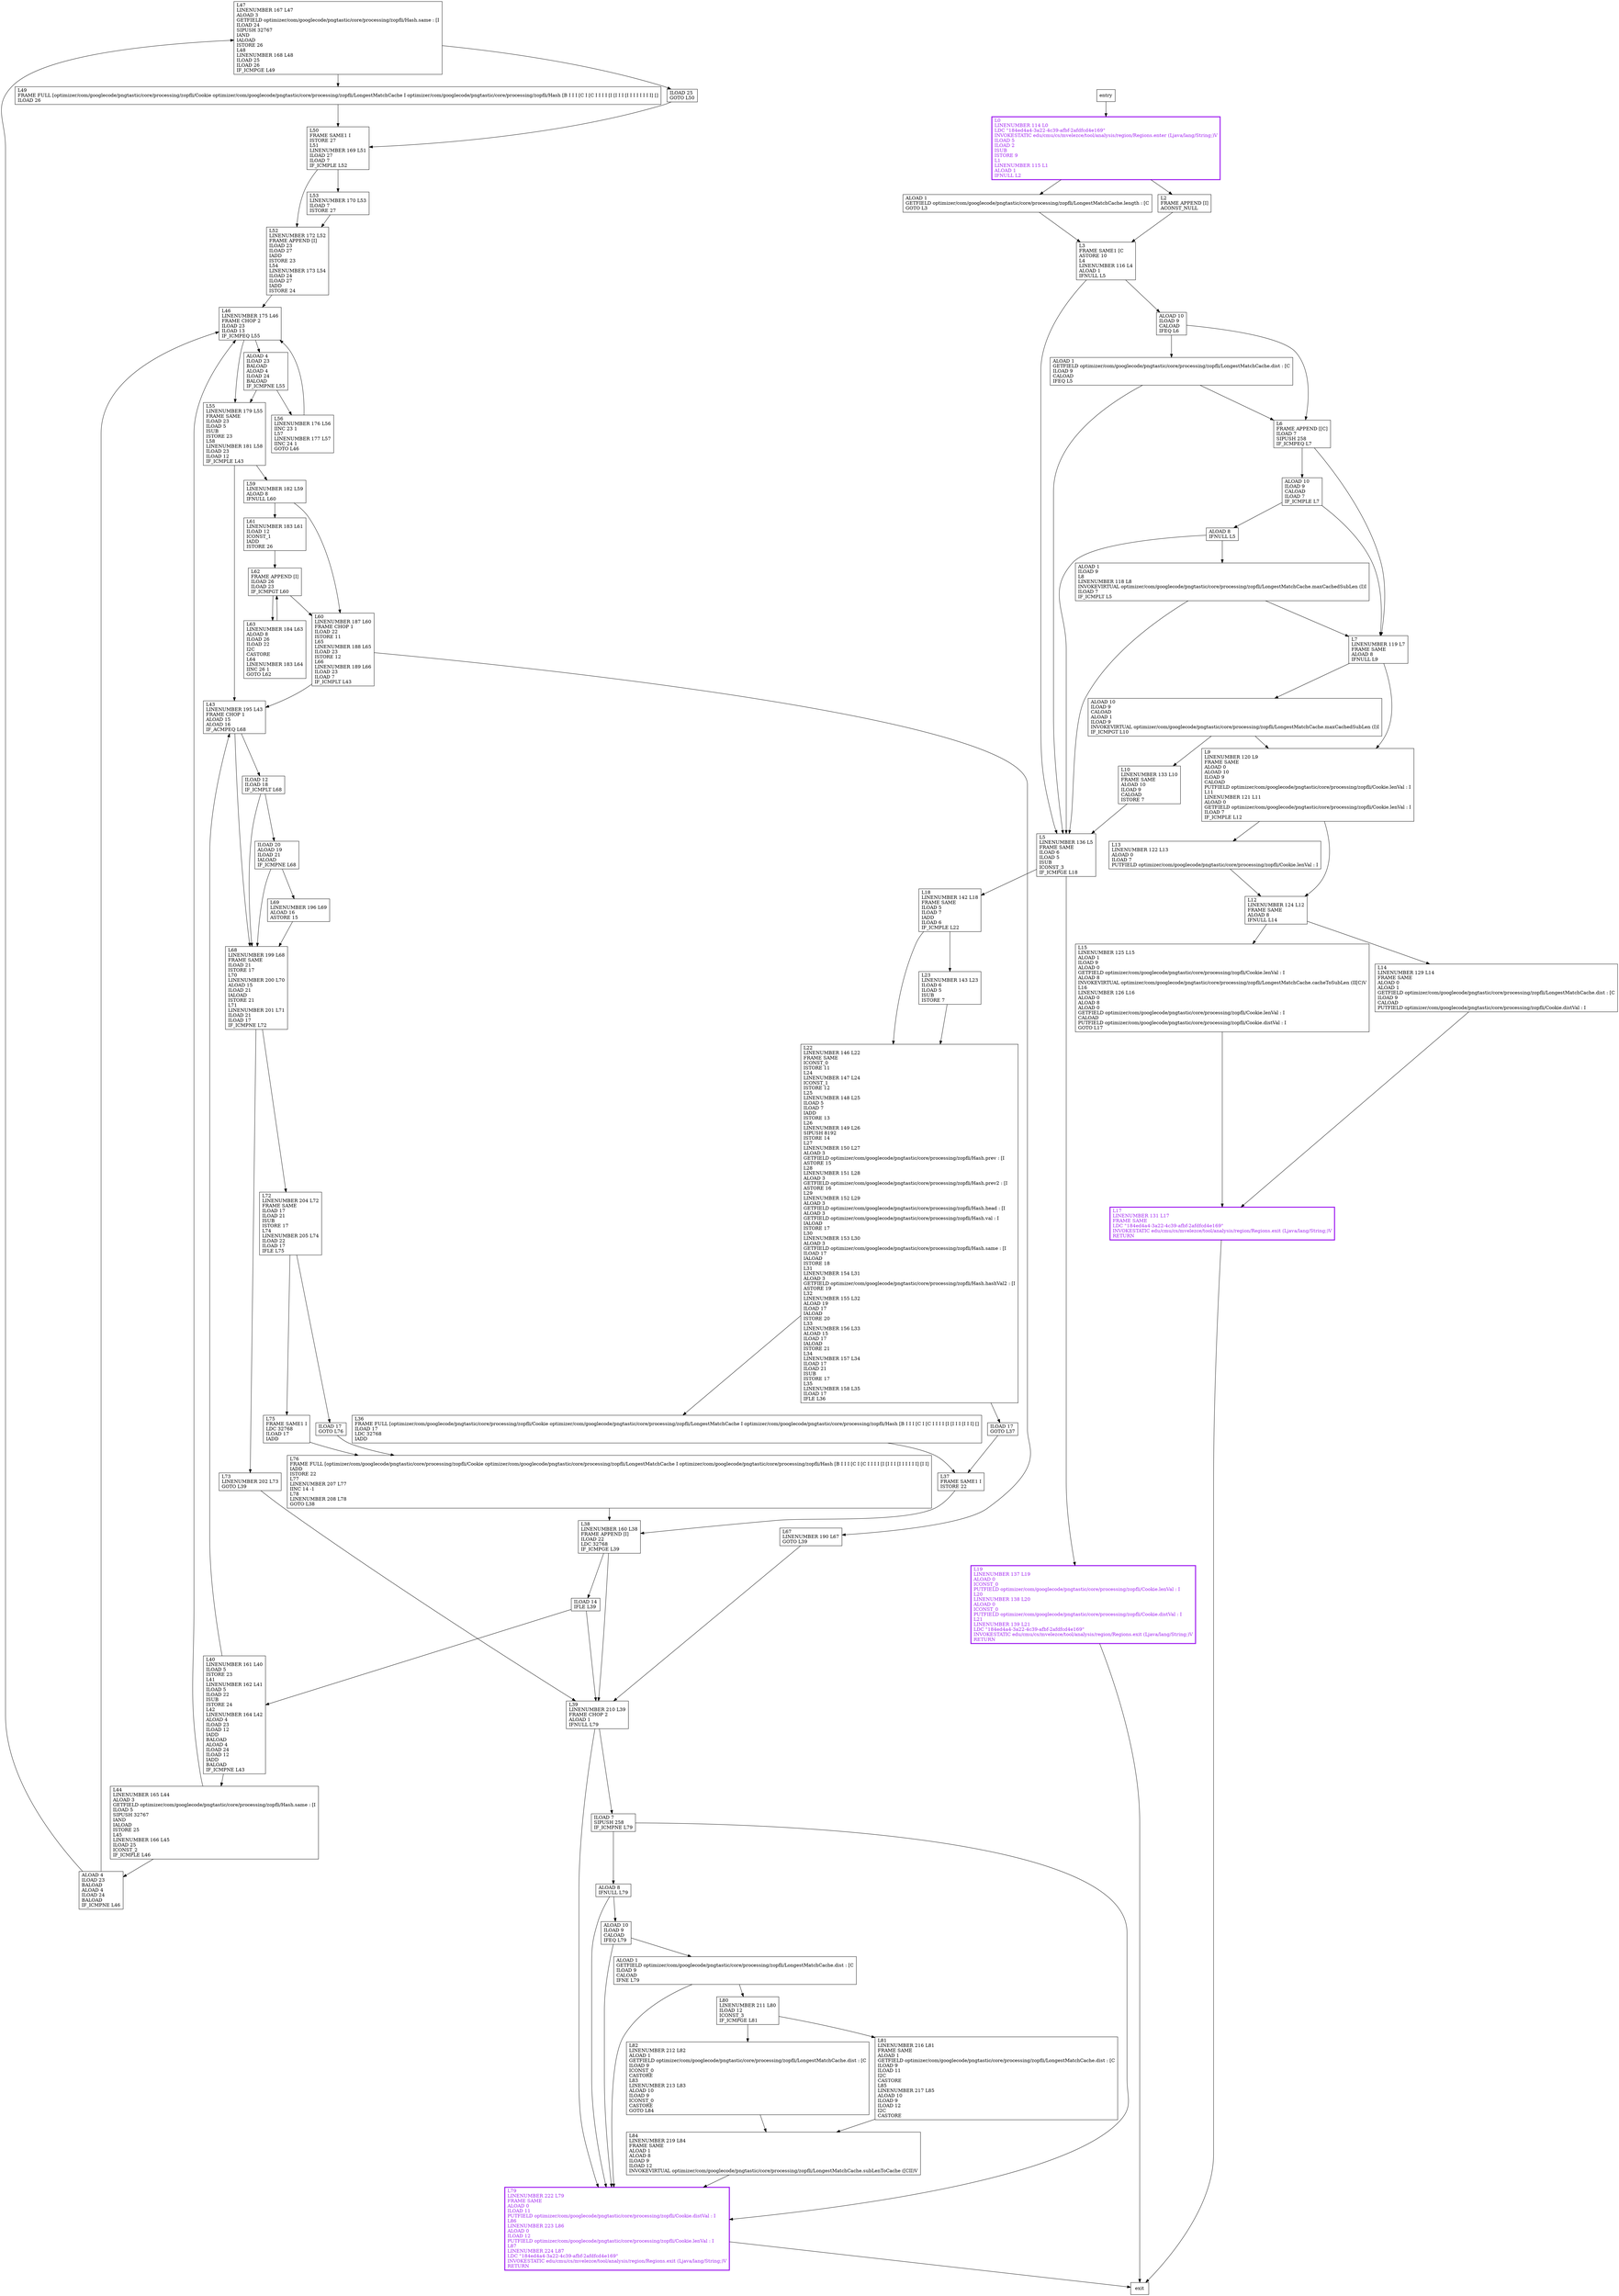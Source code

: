 digraph findLongestMatch {
node [shape=record];
1780298277 [label="L47\lLINENUMBER 167 L47\lALOAD 3\lGETFIELD optimizer/com/googlecode/pngtastic/core/processing/zopfli/Hash.same : [I\lILOAD 24\lSIPUSH 32767\lIAND\lIALOAD\lISTORE 26\lL48\lLINENUMBER 168 L48\lILOAD 25\lILOAD 26\lIF_ICMPGE L49\l"];
1872034717 [label="L53\lLINENUMBER 170 L53\lILOAD 7\lISTORE 27\l"];
632206764 [label="L67\lLINENUMBER 190 L67\lGOTO L39\l"];
392795843 [label="ALOAD 1\lILOAD 9\lL8\lLINENUMBER 118 L8\lINVOKEVIRTUAL optimizer/com/googlecode/pngtastic/core/processing/zopfli/LongestMatchCache.maxCachedSubLen (I)I\lILOAD 7\lIF_ICMPLT L5\l"];
30173198 [label="L46\lLINENUMBER 175 L46\lFRAME CHOP 2\lILOAD 23\lILOAD 13\lIF_ICMPEQ L55\l"];
173175486 [label="ALOAD 8\lIFNULL L79\l"];
402264886 [label="L55\lLINENUMBER 179 L55\lFRAME SAME\lILOAD 23\lILOAD 5\lISUB\lISTORE 23\lL58\lLINENUMBER 181 L58\lILOAD 23\lILOAD 12\lIF_ICMPLE L43\l"];
1492358500 [label="L36\lFRAME FULL [optimizer/com/googlecode/pngtastic/core/processing/zopfli/Cookie optimizer/com/googlecode/pngtastic/core/processing/zopfli/LongestMatchCache I optimizer/com/googlecode/pngtastic/core/processing/zopfli/Hash [B I I I [C I [C I I I I [I [I I I [I I I] []\lILOAD 17\lLDC 32768\lIADD\l"];
1304065853 [label="ALOAD 1\lGETFIELD optimizer/com/googlecode/pngtastic/core/processing/zopfli/LongestMatchCache.dist : [C\lILOAD 9\lCALOAD\lIFNE L79\l"];
1977189075 [label="L69\lLINENUMBER 196 L69\lALOAD 16\lASTORE 15\l"];
505756829 [label="L5\lLINENUMBER 136 L5\lFRAME SAME\lILOAD 6\lILOAD 5\lISUB\lICONST_3\lIF_ICMPGE L18\l"];
839180856 [label="L79\lLINENUMBER 222 L79\lFRAME SAME\lALOAD 0\lILOAD 11\lPUTFIELD optimizer/com/googlecode/pngtastic/core/processing/zopfli/Cookie.distVal : I\lL86\lLINENUMBER 223 L86\lALOAD 0\lILOAD 12\lPUTFIELD optimizer/com/googlecode/pngtastic/core/processing/zopfli/Cookie.lenVal : I\lL87\lLINENUMBER 224 L87\lLDC \"184ed4a4-3a22-4c39-afbf-2afdfcd4e169\"\lINVOKESTATIC edu/cmu/cs/mvelezce/tool/analysis/region/Regions.exit (Ljava/lang/String;)V\lRETURN\l"];
21331934 [label="L52\lLINENUMBER 172 L52\lFRAME APPEND [I]\lILOAD 23\lILOAD 27\lIADD\lISTORE 23\lL54\lLINENUMBER 173 L54\lILOAD 24\lILOAD 27\lIADD\lISTORE 24\l"];
1177852821 [label="ALOAD 8\lIFNULL L5\l"];
797539755 [label="L12\lLINENUMBER 124 L12\lFRAME SAME\lALOAD 8\lIFNULL L14\l"];
1488608048 [label="ALOAD 10\lILOAD 9\lCALOAD\lIFEQ L79\l"];
1623761043 [label="L61\lLINENUMBER 183 L61\lILOAD 12\lICONST_1\lIADD\lISTORE 26\l"];
408543908 [label="ALOAD 10\lILOAD 9\lCALOAD\lILOAD 7\lIF_ICMPLE L7\l"];
973615092 [label="L18\lLINENUMBER 142 L18\lFRAME SAME\lILOAD 5\lILOAD 7\lIADD\lILOAD 6\lIF_ICMPLE L22\l"];
830083467 [label="L0\lLINENUMBER 114 L0\lLDC \"184ed4a4-3a22-4c39-afbf-2afdfcd4e169\"\lINVOKESTATIC edu/cmu/cs/mvelezce/tool/analysis/region/Regions.enter (Ljava/lang/String;)V\lILOAD 5\lILOAD 2\lISUB\lISTORE 9\lL1\lLINENUMBER 115 L1\lALOAD 1\lIFNULL L2\l"];
414765427 [label="L6\lFRAME APPEND [[C]\lILOAD 7\lSIPUSH 258\lIF_ICMPEQ L7\l"];
1003663195 [label="ILOAD 12\lILOAD 18\lIF_ICMPLT L68\l"];
606826010 [label="L14\lLINENUMBER 129 L14\lFRAME SAME\lALOAD 0\lALOAD 1\lGETFIELD optimizer/com/googlecode/pngtastic/core/processing/zopfli/LongestMatchCache.dist : [C\lILOAD 9\lCALOAD\lPUTFIELD optimizer/com/googlecode/pngtastic/core/processing/zopfli/Cookie.distVal : I\l"];
1444642131 [label="L44\lLINENUMBER 165 L44\lALOAD 3\lGETFIELD optimizer/com/googlecode/pngtastic/core/processing/zopfli/Hash.same : [I\lILOAD 5\lSIPUSH 32767\lIAND\lIALOAD\lISTORE 25\lL45\lLINENUMBER 166 L45\lILOAD 25\lICONST_2\lIF_ICMPLE L46\l"];
1955406455 [label="L10\lLINENUMBER 133 L10\lFRAME SAME\lALOAD 10\lILOAD 9\lCALOAD\lISTORE 7\l"];
859604881 [label="ILOAD 14\lIFLE L39\l"];
925672150 [label="L38\lLINENUMBER 160 L38\lFRAME APPEND [I]\lILOAD 22\lLDC 32768\lIF_ICMPGE L39\l"];
793521364 [label="L37\lFRAME SAME1 I\lISTORE 22\l"];
797224183 [label="ILOAD 17\lGOTO L76\l"];
46852536 [label="L50\lFRAME SAME1 I\lISTORE 27\lL51\lLINENUMBER 169 L51\lILOAD 27\lILOAD 7\lIF_ICMPLE L52\l"];
1901824111 [label="ALOAD 1\lGETFIELD optimizer/com/googlecode/pngtastic/core/processing/zopfli/LongestMatchCache.length : [C\lGOTO L3\l"];
13063602 [label="L68\lLINENUMBER 199 L68\lFRAME SAME\lILOAD 21\lISTORE 17\lL70\lLINENUMBER 200 L70\lALOAD 15\lILOAD 21\lIALOAD\lISTORE 21\lL71\lLINENUMBER 201 L71\lILOAD 21\lILOAD 17\lIF_ICMPNE L72\l"];
689140691 [label="L76\lFRAME FULL [optimizer/com/googlecode/pngtastic/core/processing/zopfli/Cookie optimizer/com/googlecode/pngtastic/core/processing/zopfli/LongestMatchCache I optimizer/com/googlecode/pngtastic/core/processing/zopfli/Hash [B I I I [C I [C I I I I [I [I I I [I I I I I I] [I I]\lIADD\lISTORE 22\lL77\lLINENUMBER 207 L77\lIINC 14 -1\lL78\lLINENUMBER 208 L78\lGOTO L38\l"];
1457499015 [label="L2\lFRAME APPEND [I]\lACONST_NULL\l"];
2007004340 [label="L39\lLINENUMBER 210 L39\lFRAME CHOP 2\lALOAD 1\lIFNULL L79\l"];
496751834 [label="L80\lLINENUMBER 211 L80\lILOAD 12\lICONST_3\lIF_ICMPGE L81\l"];
1109966680 [label="ALOAD 4\lILOAD 23\lBALOAD\lALOAD 4\lILOAD 24\lBALOAD\lIF_ICMPNE L55\l"];
2073333566 [label="ILOAD 17\lGOTO L37\l"];
1742814160 [label="L49\lFRAME FULL [optimizer/com/googlecode/pngtastic/core/processing/zopfli/Cookie optimizer/com/googlecode/pngtastic/core/processing/zopfli/LongestMatchCache I optimizer/com/googlecode/pngtastic/core/processing/zopfli/Hash [B I I I [C I [C I I I I [I [I I I [I I I I I I I I] []\lILOAD 26\l"];
2142411945 [label="L3\lFRAME SAME1 [C\lASTORE 10\lL4\lLINENUMBER 116 L4\lALOAD 1\lIFNULL L5\l"];
708222484 [label="L62\lFRAME APPEND [I]\lILOAD 26\lILOAD 23\lIF_ICMPGT L60\l"];
246168102 [label="L82\lLINENUMBER 212 L82\lALOAD 1\lGETFIELD optimizer/com/googlecode/pngtastic/core/processing/zopfli/LongestMatchCache.dist : [C\lILOAD 9\lICONST_0\lCASTORE\lL83\lLINENUMBER 213 L83\lALOAD 10\lILOAD 9\lICONST_0\lCASTORE\lGOTO L84\l"];
80052821 [label="L81\lLINENUMBER 216 L81\lFRAME SAME\lALOAD 1\lGETFIELD optimizer/com/googlecode/pngtastic/core/processing/zopfli/LongestMatchCache.dist : [C\lILOAD 9\lILOAD 11\lI2C\lCASTORE\lL85\lLINENUMBER 217 L85\lALOAD 10\lILOAD 9\lILOAD 12\lI2C\lCASTORE\l"];
1154481189 [label="L63\lLINENUMBER 184 L63\lALOAD 8\lILOAD 26\lILOAD 22\lI2C\lCASTORE\lL64\lLINENUMBER 183 L64\lIINC 26 1\lGOTO L62\l"];
376601584 [label="L75\lFRAME SAME1 I\lLDC 32768\lILOAD 17\lIADD\l"];
1156729376 [label="L7\lLINENUMBER 119 L7\lFRAME SAME\lALOAD 8\lIFNULL L9\l"];
1334391583 [label="L72\lLINENUMBER 204 L72\lFRAME SAME\lILOAD 17\lILOAD 21\lISUB\lISTORE 17\lL74\lLINENUMBER 205 L74\lILOAD 22\lILOAD 17\lIFLE L75\l"];
1057841208 [label="L22\lLINENUMBER 146 L22\lFRAME SAME\lICONST_0\lISTORE 11\lL24\lLINENUMBER 147 L24\lICONST_1\lISTORE 12\lL25\lLINENUMBER 148 L25\lILOAD 5\lILOAD 7\lIADD\lISTORE 13\lL26\lLINENUMBER 149 L26\lSIPUSH 8192\lISTORE 14\lL27\lLINENUMBER 150 L27\lALOAD 3\lGETFIELD optimizer/com/googlecode/pngtastic/core/processing/zopfli/Hash.prev : [I\lASTORE 15\lL28\lLINENUMBER 151 L28\lALOAD 3\lGETFIELD optimizer/com/googlecode/pngtastic/core/processing/zopfli/Hash.prev2 : [I\lASTORE 16\lL29\lLINENUMBER 152 L29\lALOAD 3\lGETFIELD optimizer/com/googlecode/pngtastic/core/processing/zopfli/Hash.head : [I\lALOAD 3\lGETFIELD optimizer/com/googlecode/pngtastic/core/processing/zopfli/Hash.val : I\lIALOAD\lISTORE 17\lL30\lLINENUMBER 153 L30\lALOAD 3\lGETFIELD optimizer/com/googlecode/pngtastic/core/processing/zopfli/Hash.same : [I\lILOAD 17\lIALOAD\lISTORE 18\lL31\lLINENUMBER 154 L31\lALOAD 3\lGETFIELD optimizer/com/googlecode/pngtastic/core/processing/zopfli/Hash.hashVal2 : [I\lASTORE 19\lL32\lLINENUMBER 155 L32\lALOAD 19\lILOAD 17\lIALOAD\lISTORE 20\lL33\lLINENUMBER 156 L33\lALOAD 15\lILOAD 17\lIALOAD\lISTORE 21\lL34\lLINENUMBER 157 L34\lILOAD 17\lILOAD 21\lISUB\lISTORE 17\lL35\lLINENUMBER 158 L35\lILOAD 17\lIFLE L36\l"];
595556720 [label="L23\lLINENUMBER 143 L23\lILOAD 6\lILOAD 5\lISUB\lISTORE 7\l"];
890060621 [label="ALOAD 10\lILOAD 9\lCALOAD\lIFEQ L6\l"];
84915002 [label="ILOAD 25\lGOTO L50\l"];
621432843 [label="ILOAD 20\lALOAD 19\lILOAD 21\lIALOAD\lIF_ICMPNE L68\l"];
1756988236 [label="L56\lLINENUMBER 176 L56\lIINC 23 1\lL57\lLINENUMBER 177 L57\lIINC 24 1\lGOTO L46\l"];
1092382020 [label="L9\lLINENUMBER 120 L9\lFRAME SAME\lALOAD 0\lALOAD 10\lILOAD 9\lCALOAD\lPUTFIELD optimizer/com/googlecode/pngtastic/core/processing/zopfli/Cookie.lenVal : I\lL11\lLINENUMBER 121 L11\lALOAD 0\lGETFIELD optimizer/com/googlecode/pngtastic/core/processing/zopfli/Cookie.lenVal : I\lILOAD 7\lIF_ICMPLE L12\l"];
499339307 [label="ALOAD 4\lILOAD 23\lBALOAD\lALOAD 4\lILOAD 24\lBALOAD\lIF_ICMPNE L46\l"];
1729958231 [label="L60\lLINENUMBER 187 L60\lFRAME CHOP 1\lILOAD 22\lISTORE 11\lL65\lLINENUMBER 188 L65\lILOAD 23\lISTORE 12\lL66\lLINENUMBER 189 L66\lILOAD 23\lILOAD 7\lIF_ICMPLT L43\l"];
378006273 [label="ALOAD 10\lILOAD 9\lCALOAD\lALOAD 1\lILOAD 9\lINVOKEVIRTUAL optimizer/com/googlecode/pngtastic/core/processing/zopfli/LongestMatchCache.maxCachedSubLen (I)I\lIF_ICMPGT L10\l"];
1938047257 [label="ALOAD 1\lGETFIELD optimizer/com/googlecode/pngtastic/core/processing/zopfli/LongestMatchCache.dist : [C\lILOAD 9\lCALOAD\lIFEQ L5\l"];
224219987 [label="L13\lLINENUMBER 122 L13\lALOAD 0\lILOAD 7\lPUTFIELD optimizer/com/googlecode/pngtastic/core/processing/zopfli/Cookie.lenVal : I\l"];
585803886 [label="L43\lLINENUMBER 195 L43\lFRAME CHOP 1\lALOAD 15\lALOAD 16\lIF_ACMPEQ L68\l"];
280078161 [label="L84\lLINENUMBER 219 L84\lFRAME SAME\lALOAD 1\lALOAD 8\lILOAD 9\lILOAD 12\lINVOKEVIRTUAL optimizer/com/googlecode/pngtastic/core/processing/zopfli/LongestMatchCache.subLenToCache ([CII)V\l"];
967343730 [label="L15\lLINENUMBER 125 L15\lALOAD 1\lILOAD 9\lALOAD 0\lGETFIELD optimizer/com/googlecode/pngtastic/core/processing/zopfli/Cookie.lenVal : I\lALOAD 8\lINVOKEVIRTUAL optimizer/com/googlecode/pngtastic/core/processing/zopfli/LongestMatchCache.cacheToSubLen (II[C)V\lL16\lLINENUMBER 126 L16\lALOAD 0\lALOAD 8\lALOAD 0\lGETFIELD optimizer/com/googlecode/pngtastic/core/processing/zopfli/Cookie.lenVal : I\lCALOAD\lPUTFIELD optimizer/com/googlecode/pngtastic/core/processing/zopfli/Cookie.distVal : I\lGOTO L17\l"];
1168956689 [label="L19\lLINENUMBER 137 L19\lALOAD 0\lICONST_0\lPUTFIELD optimizer/com/googlecode/pngtastic/core/processing/zopfli/Cookie.lenVal : I\lL20\lLINENUMBER 138 L20\lALOAD 0\lICONST_0\lPUTFIELD optimizer/com/googlecode/pngtastic/core/processing/zopfli/Cookie.distVal : I\lL21\lLINENUMBER 139 L21\lLDC \"184ed4a4-3a22-4c39-afbf-2afdfcd4e169\"\lINVOKESTATIC edu/cmu/cs/mvelezce/tool/analysis/region/Regions.exit (Ljava/lang/String;)V\lRETURN\l"];
549049813 [label="L59\lLINENUMBER 182 L59\lALOAD 8\lIFNULL L60\l"];
1636824514 [label="L73\lLINENUMBER 202 L73\lGOTO L39\l"];
1812861879 [label="L40\lLINENUMBER 161 L40\lILOAD 5\lISTORE 23\lL41\lLINENUMBER 162 L41\lILOAD 5\lILOAD 22\lISUB\lISTORE 24\lL42\lLINENUMBER 164 L42\lALOAD 4\lILOAD 23\lILOAD 12\lIADD\lBALOAD\lALOAD 4\lILOAD 24\lILOAD 12\lIADD\lBALOAD\lIF_ICMPNE L43\l"];
1562912969 [label="L17\lLINENUMBER 131 L17\lFRAME SAME\lLDC \"184ed4a4-3a22-4c39-afbf-2afdfcd4e169\"\lINVOKESTATIC edu/cmu/cs/mvelezce/tool/analysis/region/Regions.exit (Ljava/lang/String;)V\lRETURN\l"];
955061147 [label="ILOAD 7\lSIPUSH 258\lIF_ICMPNE L79\l"];
entry;
exit;
1780298277 -> 84915002;
1780298277 -> 1742814160;
1872034717 -> 21331934;
632206764 -> 2007004340;
392795843 -> 1156729376;
392795843 -> 505756829;
30173198 -> 1109966680;
30173198 -> 402264886;
173175486 -> 1488608048;
173175486 -> 839180856;
402264886 -> 549049813;
402264886 -> 585803886;
1492358500 -> 793521364;
1304065853 -> 496751834;
1304065853 -> 839180856;
1977189075 -> 13063602;
505756829 -> 1168956689;
505756829 -> 973615092;
839180856 -> exit;
21331934 -> 30173198;
1177852821 -> 392795843;
1177852821 -> 505756829;
797539755 -> 967343730;
797539755 -> 606826010;
1488608048 -> 1304065853;
1488608048 -> 839180856;
1623761043 -> 708222484;
408543908 -> 1177852821;
408543908 -> 1156729376;
973615092 -> 1057841208;
973615092 -> 595556720;
830083467 -> 1457499015;
830083467 -> 1901824111;
414765427 -> 408543908;
414765427 -> 1156729376;
1003663195 -> 621432843;
1003663195 -> 13063602;
606826010 -> 1562912969;
1444642131 -> 30173198;
1444642131 -> 499339307;
1955406455 -> 505756829;
859604881 -> 2007004340;
859604881 -> 1812861879;
entry -> 830083467;
925672150 -> 2007004340;
925672150 -> 859604881;
793521364 -> 925672150;
797224183 -> 689140691;
46852536 -> 1872034717;
46852536 -> 21331934;
1901824111 -> 2142411945;
13063602 -> 1636824514;
13063602 -> 1334391583;
689140691 -> 925672150;
1457499015 -> 2142411945;
2007004340 -> 839180856;
2007004340 -> 955061147;
496751834 -> 80052821;
496751834 -> 246168102;
1109966680 -> 402264886;
1109966680 -> 1756988236;
2073333566 -> 793521364;
1742814160 -> 46852536;
2142411945 -> 890060621;
2142411945 -> 505756829;
708222484 -> 1154481189;
708222484 -> 1729958231;
246168102 -> 280078161;
80052821 -> 280078161;
1154481189 -> 708222484;
376601584 -> 689140691;
1156729376 -> 1092382020;
1156729376 -> 378006273;
1334391583 -> 797224183;
1334391583 -> 376601584;
1057841208 -> 2073333566;
1057841208 -> 1492358500;
595556720 -> 1057841208;
890060621 -> 414765427;
890060621 -> 1938047257;
84915002 -> 46852536;
621432843 -> 1977189075;
621432843 -> 13063602;
1756988236 -> 30173198;
1092382020 -> 797539755;
1092382020 -> 224219987;
499339307 -> 1780298277;
499339307 -> 30173198;
1729958231 -> 632206764;
1729958231 -> 585803886;
378006273 -> 1092382020;
378006273 -> 1955406455;
1938047257 -> 414765427;
1938047257 -> 505756829;
224219987 -> 797539755;
585803886 -> 1003663195;
585803886 -> 13063602;
280078161 -> 839180856;
967343730 -> 1562912969;
1168956689 -> exit;
549049813 -> 1623761043;
549049813 -> 1729958231;
1636824514 -> 2007004340;
1812861879 -> 1444642131;
1812861879 -> 585803886;
1562912969 -> exit;
955061147 -> 173175486;
955061147 -> 839180856;
1168956689[fontcolor="purple", penwidth=3, color="purple"];
830083467[fontcolor="purple", penwidth=3, color="purple"];
1562912969[fontcolor="purple", penwidth=3, color="purple"];
839180856[fontcolor="purple", penwidth=3, color="purple"];
}
